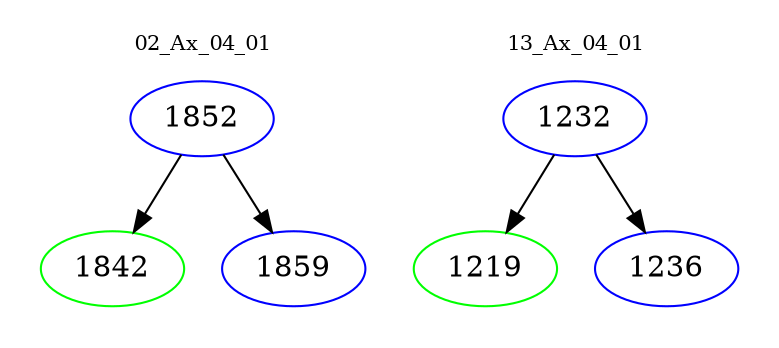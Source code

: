 digraph{
subgraph cluster_0 {
color = white
label = "02_Ax_04_01";
fontsize=10;
T0_1852 [label="1852", color="blue"]
T0_1852 -> T0_1842 [color="black"]
T0_1842 [label="1842", color="green"]
T0_1852 -> T0_1859 [color="black"]
T0_1859 [label="1859", color="blue"]
}
subgraph cluster_1 {
color = white
label = "13_Ax_04_01";
fontsize=10;
T1_1232 [label="1232", color="blue"]
T1_1232 -> T1_1219 [color="black"]
T1_1219 [label="1219", color="green"]
T1_1232 -> T1_1236 [color="black"]
T1_1236 [label="1236", color="blue"]
}
}
